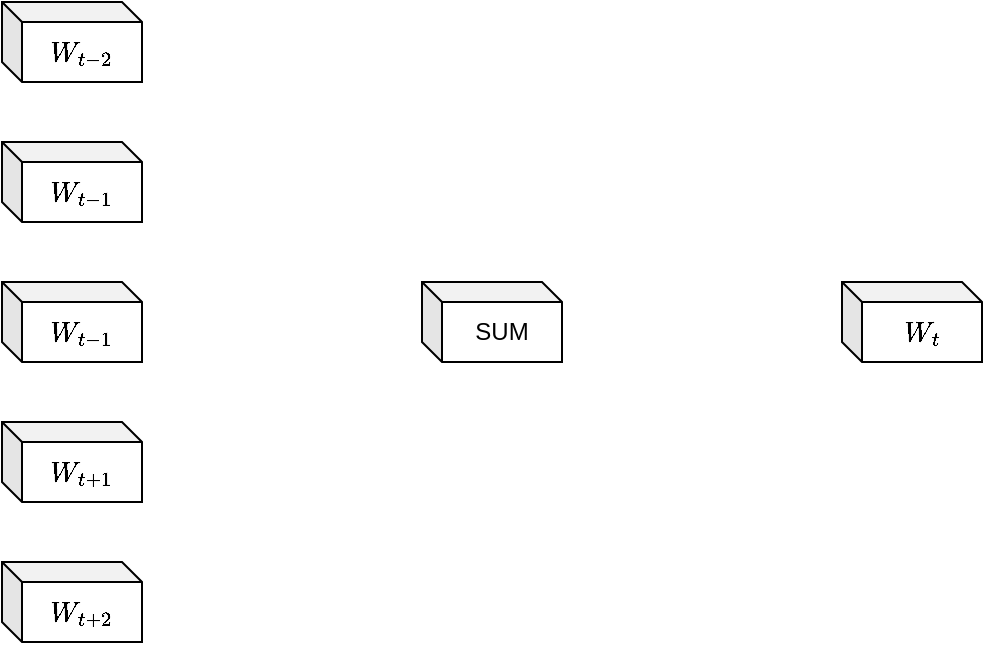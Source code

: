 <mxfile version="26.0.11">
  <diagram name="第 1 页" id="m1aWo5boRgaScrbksMZL">
    <mxGraphModel dx="952" dy="623" grid="1" gridSize="10" guides="1" tooltips="1" connect="1" arrows="1" fold="1" page="1" pageScale="1" pageWidth="827" pageHeight="1169" math="1" shadow="0">
      <root>
        <mxCell id="0" />
        <mxCell id="1" parent="0" />
        <mxCell id="Wfq07vaS3QpHIXOTxXQo-4" value="$$W_{t-2}$$" style="shape=cube;whiteSpace=wrap;html=1;boundedLbl=1;backgroundOutline=1;darkOpacity=0.05;darkOpacity2=0.1;size=10;" vertex="1" parent="1">
          <mxGeometry x="100" y="140" width="70" height="40" as="geometry" />
        </mxCell>
        <mxCell id="Wfq07vaS3QpHIXOTxXQo-5" value="$$W_{t-1}$$" style="shape=cube;whiteSpace=wrap;html=1;boundedLbl=1;backgroundOutline=1;darkOpacity=0.05;darkOpacity2=0.1;size=10;" vertex="1" parent="1">
          <mxGeometry x="100" y="210" width="70" height="40" as="geometry" />
        </mxCell>
        <mxCell id="Wfq07vaS3QpHIXOTxXQo-6" value="$$W_{t-1}$$" style="shape=cube;whiteSpace=wrap;html=1;boundedLbl=1;backgroundOutline=1;darkOpacity=0.05;darkOpacity2=0.1;size=10;" vertex="1" parent="1">
          <mxGeometry x="100" y="280" width="70" height="40" as="geometry" />
        </mxCell>
        <mxCell id="Wfq07vaS3QpHIXOTxXQo-7" value="$$W_{t+1}$$" style="shape=cube;whiteSpace=wrap;html=1;boundedLbl=1;backgroundOutline=1;darkOpacity=0.05;darkOpacity2=0.1;size=10;" vertex="1" parent="1">
          <mxGeometry x="100" y="350" width="70" height="40" as="geometry" />
        </mxCell>
        <mxCell id="Wfq07vaS3QpHIXOTxXQo-8" value="$$W_{t+2}$$" style="shape=cube;whiteSpace=wrap;html=1;boundedLbl=1;backgroundOutline=1;darkOpacity=0.05;darkOpacity2=0.1;size=10;" vertex="1" parent="1">
          <mxGeometry x="100" y="420" width="70" height="40" as="geometry" />
        </mxCell>
        <mxCell id="Wfq07vaS3QpHIXOTxXQo-9" value="SUM" style="shape=cube;whiteSpace=wrap;html=1;boundedLbl=1;backgroundOutline=1;darkOpacity=0.05;darkOpacity2=0.1;size=10;" vertex="1" parent="1">
          <mxGeometry x="310" y="280" width="70" height="40" as="geometry" />
        </mxCell>
        <mxCell id="Wfq07vaS3QpHIXOTxXQo-10" value="$$W_t$$" style="shape=cube;whiteSpace=wrap;html=1;boundedLbl=1;backgroundOutline=1;darkOpacity=0.05;darkOpacity2=0.1;size=10;" vertex="1" parent="1">
          <mxGeometry x="520" y="280" width="70" height="40" as="geometry" />
        </mxCell>
      </root>
    </mxGraphModel>
  </diagram>
</mxfile>
